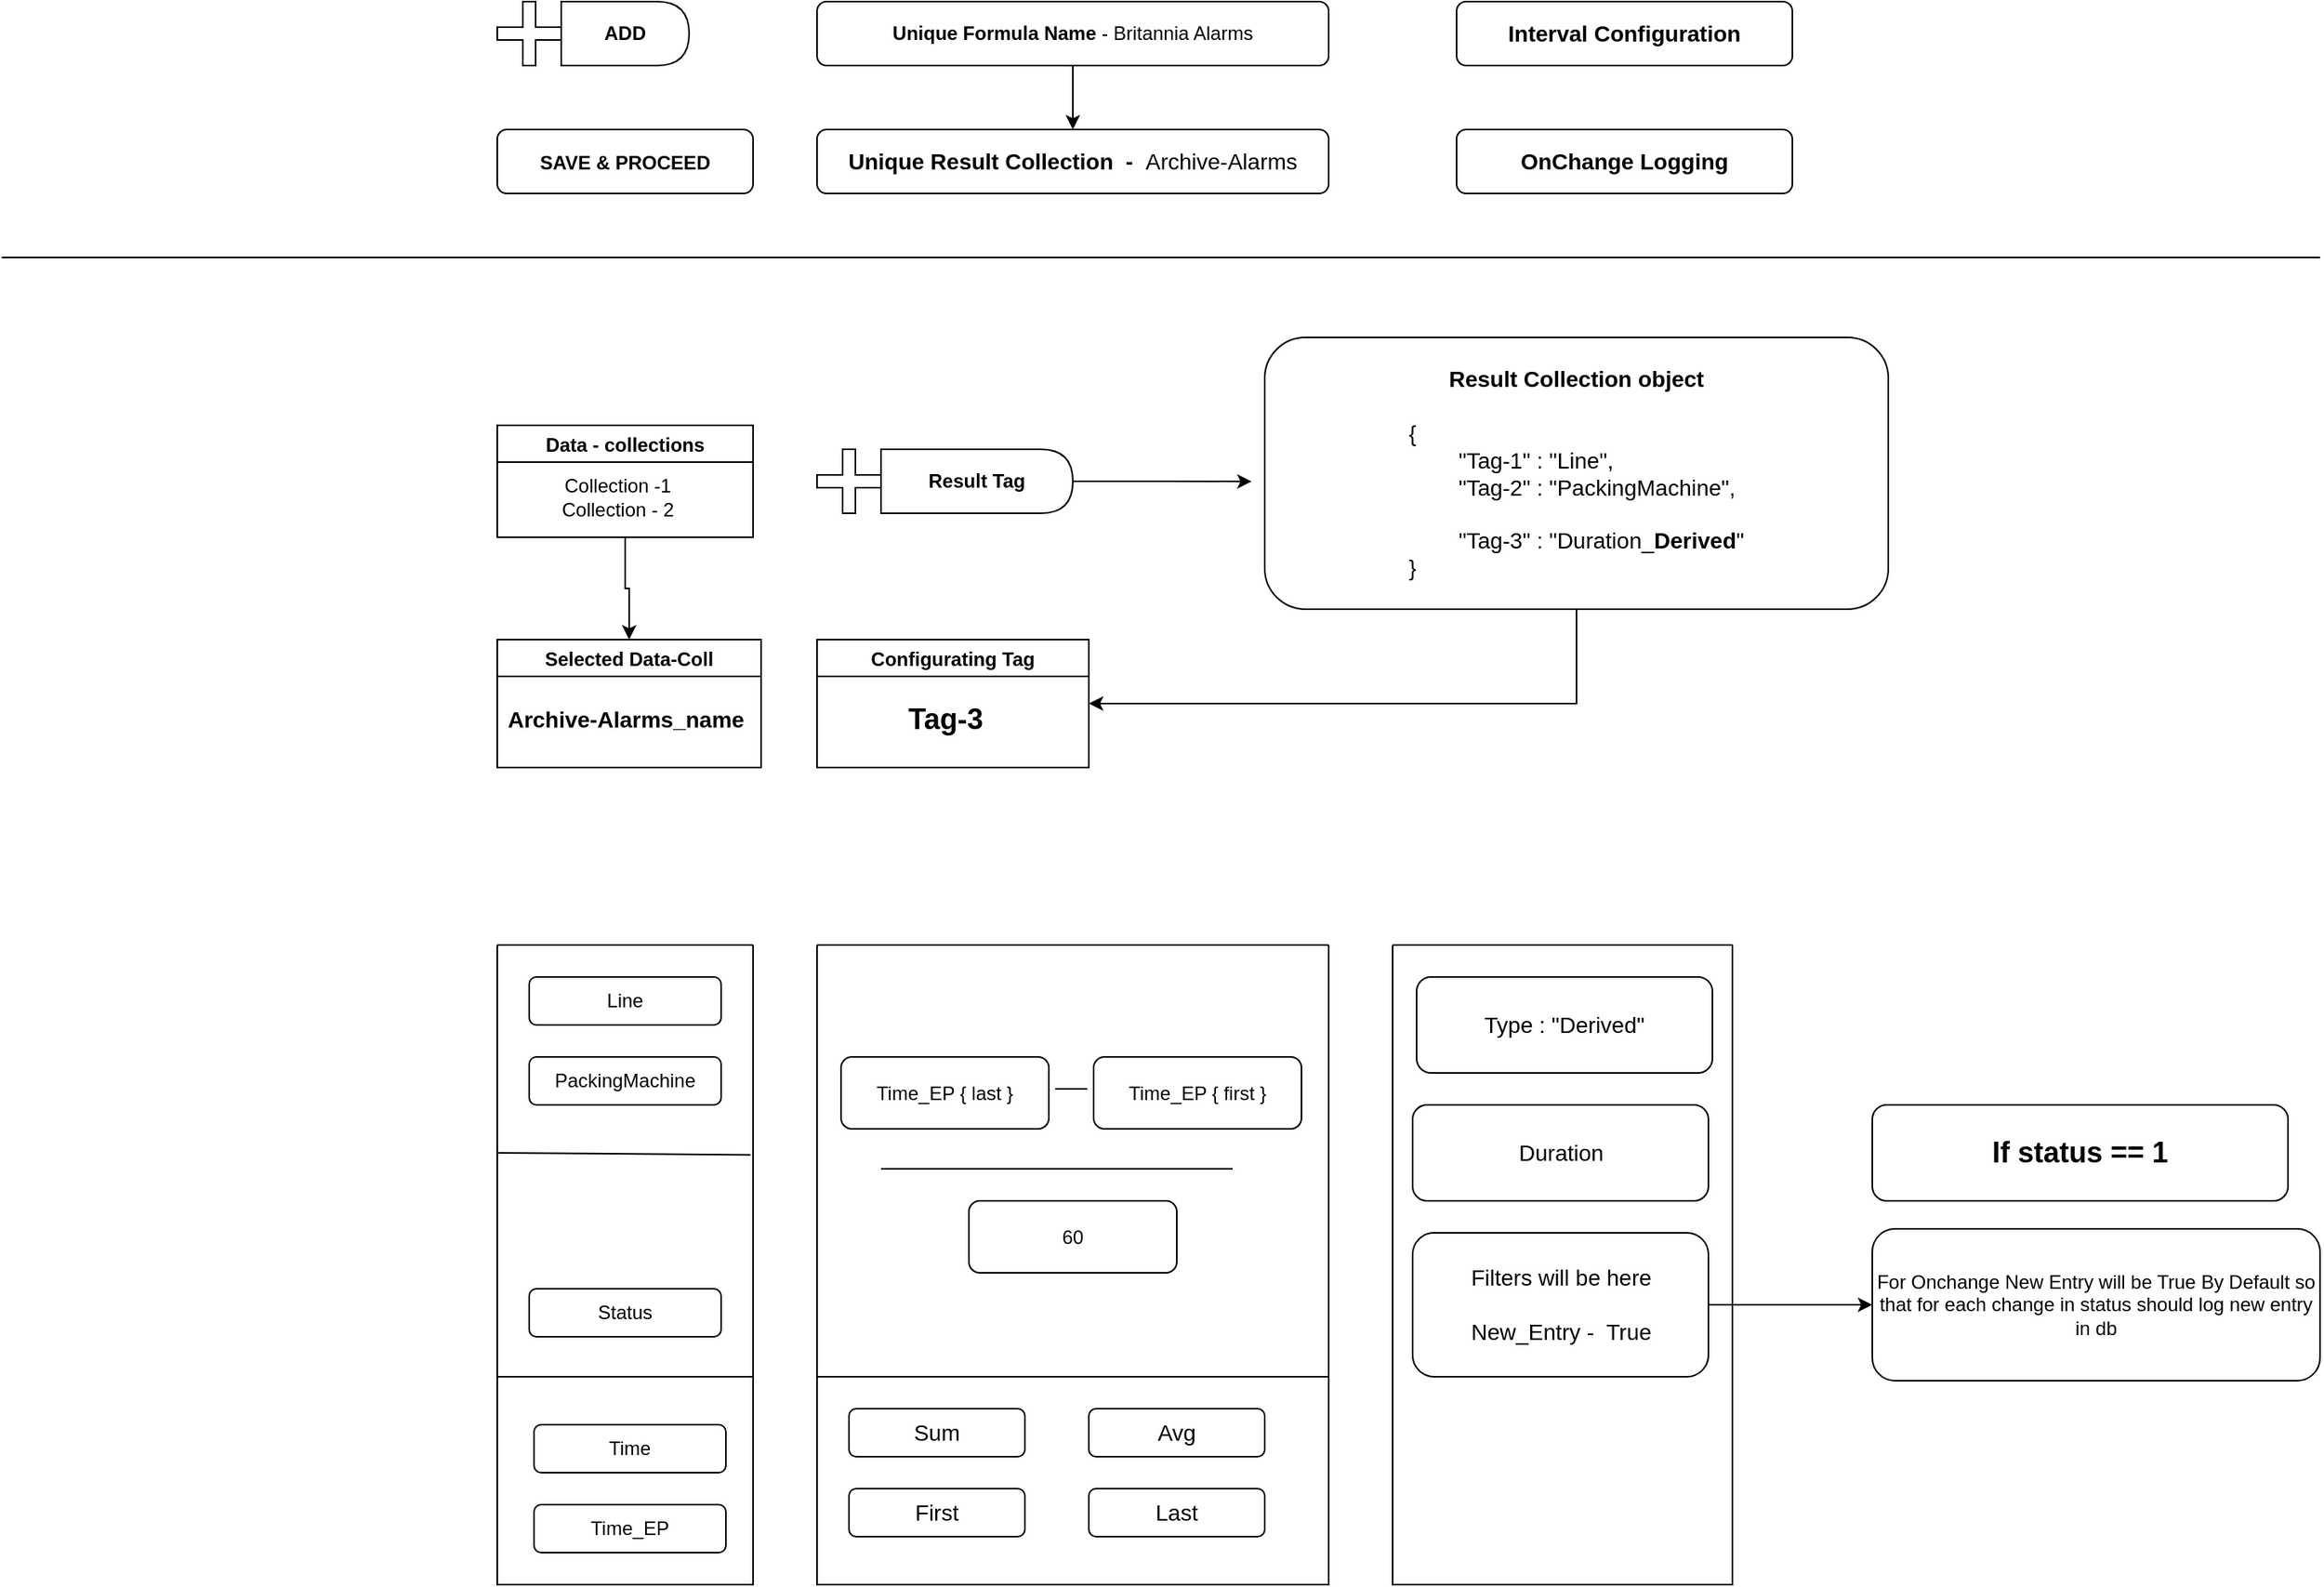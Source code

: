 <mxfile version="20.1.1" type="device"><diagram id="sAeJmGe4revhQlGqUF4L" name="Page-1"><mxGraphModel dx="2333" dy="1881" grid="1" gridSize="10" guides="1" tooltips="1" connect="1" arrows="1" fold="1" page="1" pageScale="1" pageWidth="850" pageHeight="1100" math="0" shadow="0"><root><mxCell id="0"/><mxCell id="1" parent="0"/><mxCell id="h_RIQxVNikC4ZKpky79w-1" style="edgeStyle=orthogonalEdgeStyle;rounded=0;orthogonalLoop=1;jettySize=auto;html=1;exitX=0.5;exitY=1;exitDx=0;exitDy=0;entryX=0.5;entryY=0;entryDx=0;entryDy=0;fontSize=14;" parent="1" source="h_RIQxVNikC4ZKpky79w-2" target="h_RIQxVNikC4ZKpky79w-5" edge="1"><mxGeometry relative="1" as="geometry"/></mxCell><mxCell id="h_RIQxVNikC4ZKpky79w-2" value="&lt;b&gt;Unique Formula Name&lt;/b&gt; - Britannia Alarms" style="rounded=1;whiteSpace=wrap;html=1;" parent="1" vertex="1"><mxGeometry x="280" y="-40" width="320" height="40" as="geometry"/></mxCell><mxCell id="h_RIQxVNikC4ZKpky79w-3" value="" style="shape=cross;whiteSpace=wrap;html=1;" parent="1" vertex="1"><mxGeometry x="80" y="-40" width="40" height="40" as="geometry"/></mxCell><mxCell id="h_RIQxVNikC4ZKpky79w-4" value="&lt;b&gt;ADD&lt;/b&gt;" style="shape=delay;whiteSpace=wrap;html=1;" parent="1" vertex="1"><mxGeometry x="120" y="-40" width="80" height="40" as="geometry"/></mxCell><mxCell id="h_RIQxVNikC4ZKpky79w-5" value="&lt;b&gt;Unique Result Collection&amp;nbsp; -&amp;nbsp; &lt;/b&gt;Archive-Alarms" style="rounded=1;whiteSpace=wrap;html=1;fontSize=14;" parent="1" vertex="1"><mxGeometry x="280" y="40" width="320" height="40" as="geometry"/></mxCell><mxCell id="h_RIQxVNikC4ZKpky79w-6" value="&lt;b&gt;&lt;font style=&quot;font-size: 12px;&quot;&gt;SAVE &amp;amp; PROCEED&lt;/font&gt;&lt;/b&gt;" style="rounded=1;whiteSpace=wrap;html=1;fontSize=14;" parent="1" vertex="1"><mxGeometry x="80" y="40" width="160" height="40" as="geometry"/></mxCell><mxCell id="h_RIQxVNikC4ZKpky79w-7" value="&lt;font style=&quot;font-size: 14px;&quot;&gt;&lt;b&gt;Interval Configuration&lt;/b&gt;&lt;/font&gt;" style="rounded=1;whiteSpace=wrap;html=1;" parent="1" vertex="1"><mxGeometry x="680" y="-40" width="210" height="40" as="geometry"/></mxCell><mxCell id="h_RIQxVNikC4ZKpky79w-9" value="&lt;font style=&quot;font-size: 14px;&quot;&gt;&lt;b&gt;OnChange Logging&lt;/b&gt;&lt;/font&gt;" style="rounded=1;whiteSpace=wrap;html=1;" parent="1" vertex="1"><mxGeometry x="680" y="40" width="210" height="40" as="geometry"/></mxCell><mxCell id="h_RIQxVNikC4ZKpky79w-11" value="" style="endArrow=none;html=1;rounded=0;fontSize=12;" parent="1" edge="1"><mxGeometry width="50" height="50" relative="1" as="geometry"><mxPoint x="-230" y="120" as="sourcePoint"/><mxPoint x="1220" y="120" as="targetPoint"/></mxGeometry></mxCell><mxCell id="h_RIQxVNikC4ZKpky79w-12" value="" style="swimlane;startSize=0;" parent="1" vertex="1"><mxGeometry x="80" y="550" width="160" height="400" as="geometry"><mxRectangle x="80" y="120" width="50" height="40" as="alternateBounds"/></mxGeometry></mxCell><mxCell id="h_RIQxVNikC4ZKpky79w-13" value="Line" style="rounded=1;whiteSpace=wrap;html=1;" parent="h_RIQxVNikC4ZKpky79w-12" vertex="1"><mxGeometry x="20" y="20" width="120" height="30" as="geometry"/></mxCell><mxCell id="h_RIQxVNikC4ZKpky79w-14" value="Time" style="rounded=1;whiteSpace=wrap;html=1;" parent="h_RIQxVNikC4ZKpky79w-12" vertex="1"><mxGeometry x="23" y="300" width="120" height="30" as="geometry"/></mxCell><mxCell id="h_RIQxVNikC4ZKpky79w-15" value="Time_EP" style="rounded=1;whiteSpace=wrap;html=1;" parent="h_RIQxVNikC4ZKpky79w-12" vertex="1"><mxGeometry x="23" y="350" width="120" height="30" as="geometry"/></mxCell><mxCell id="h_RIQxVNikC4ZKpky79w-16" value="Status" style="rounded=1;whiteSpace=wrap;html=1;" parent="h_RIQxVNikC4ZKpky79w-12" vertex="1"><mxGeometry x="20" y="215" width="120" height="30" as="geometry"/></mxCell><mxCell id="h_RIQxVNikC4ZKpky79w-17" value="" style="endArrow=none;html=1;rounded=0;fontSize=12;exitX=0;exitY=0.475;exitDx=0;exitDy=0;exitPerimeter=0;" parent="h_RIQxVNikC4ZKpky79w-12" edge="1"><mxGeometry width="50" height="50" relative="1" as="geometry"><mxPoint y="270" as="sourcePoint"/><mxPoint x="160" y="270" as="targetPoint"/></mxGeometry></mxCell><mxCell id="h_RIQxVNikC4ZKpky79w-18" value="PackingMachine" style="rounded=1;whiteSpace=wrap;html=1;" parent="h_RIQxVNikC4ZKpky79w-12" vertex="1"><mxGeometry x="20" y="70" width="120" height="30" as="geometry"/></mxCell><mxCell id="h_RIQxVNikC4ZKpky79w-20" value="" style="swimlane;startSize=0;" parent="1" vertex="1"><mxGeometry x="280" y="550" width="320" height="400" as="geometry"/></mxCell><mxCell id="h_RIQxVNikC4ZKpky79w-21" value="Time_EP { last }" style="rounded=1;whiteSpace=wrap;html=1;" parent="h_RIQxVNikC4ZKpky79w-20" vertex="1"><mxGeometry x="15" y="70" width="130" height="45" as="geometry"/></mxCell><mxCell id="h_RIQxVNikC4ZKpky79w-22" value="Sum" style="rounded=1;whiteSpace=wrap;html=1;fontSize=14;" parent="h_RIQxVNikC4ZKpky79w-20" vertex="1"><mxGeometry x="20" y="290" width="110" height="30" as="geometry"/></mxCell><mxCell id="h_RIQxVNikC4ZKpky79w-23" value="First" style="rounded=1;whiteSpace=wrap;html=1;fontSize=14;" parent="h_RIQxVNikC4ZKpky79w-20" vertex="1"><mxGeometry x="20" y="340" width="110" height="30" as="geometry"/></mxCell><mxCell id="h_RIQxVNikC4ZKpky79w-24" value="Avg" style="rounded=1;whiteSpace=wrap;html=1;fontSize=14;" parent="h_RIQxVNikC4ZKpky79w-20" vertex="1"><mxGeometry x="170" y="290" width="110" height="30" as="geometry"/></mxCell><mxCell id="h_RIQxVNikC4ZKpky79w-25" value="Last" style="rounded=1;whiteSpace=wrap;html=1;fontSize=14;" parent="h_RIQxVNikC4ZKpky79w-20" vertex="1"><mxGeometry x="170" y="340" width="110" height="30" as="geometry"/></mxCell><mxCell id="h_RIQxVNikC4ZKpky79w-26" value="Time_EP { first }" style="rounded=1;whiteSpace=wrap;html=1;" parent="h_RIQxVNikC4ZKpky79w-20" vertex="1"><mxGeometry x="173" y="70" width="130" height="45" as="geometry"/></mxCell><mxCell id="h_RIQxVNikC4ZKpky79w-27" value="" style="endArrow=none;html=1;rounded=0;fontSize=14;" parent="h_RIQxVNikC4ZKpky79w-20" edge="1"><mxGeometry width="50" height="50" relative="1" as="geometry"><mxPoint x="149" y="90" as="sourcePoint"/><mxPoint x="169" y="90" as="targetPoint"/></mxGeometry></mxCell><mxCell id="h_RIQxVNikC4ZKpky79w-28" value="60" style="rounded=1;whiteSpace=wrap;html=1;" parent="h_RIQxVNikC4ZKpky79w-20" vertex="1"><mxGeometry x="95" y="160" width="130" height="45" as="geometry"/></mxCell><mxCell id="h_RIQxVNikC4ZKpky79w-29" value="" style="swimlane;startSize=0;" parent="1" vertex="1"><mxGeometry x="640" y="550" width="212.5" height="400" as="geometry"/></mxCell><mxCell id="h_RIQxVNikC4ZKpky79w-30" value="Type : &quot;Derived&quot;" style="rounded=1;whiteSpace=wrap;html=1;fontSize=14;" parent="h_RIQxVNikC4ZKpky79w-29" vertex="1"><mxGeometry x="15" y="20" width="185" height="60" as="geometry"/></mxCell><mxCell id="h_RIQxVNikC4ZKpky79w-31" value="Filters will be here&lt;br&gt;&lt;br&gt;New_Entry -&amp;nbsp; True" style="rounded=1;whiteSpace=wrap;html=1;fontSize=14;" parent="h_RIQxVNikC4ZKpky79w-29" vertex="1"><mxGeometry x="12.5" y="180" width="185" height="90" as="geometry"/></mxCell><mxCell id="h_RIQxVNikC4ZKpky79w-32" value="Duration" style="rounded=1;whiteSpace=wrap;html=1;fontSize=14;" parent="h_RIQxVNikC4ZKpky79w-29" vertex="1"><mxGeometry x="12.5" y="100" width="185" height="60" as="geometry"/></mxCell><mxCell id="h_RIQxVNikC4ZKpky79w-33" value="" style="shape=image;html=1;verticalAlign=top;verticalLabelPosition=bottom;labelBackgroundColor=#ffffff;imageAspect=0;aspect=fixed;image=https://cdn2.iconfinder.com/data/icons/splashyIcons/button_save.png;fontSize=14;" parent="h_RIQxVNikC4ZKpky79w-29" vertex="1"><mxGeometry x="50" y="280" width="110" height="110" as="geometry"/></mxCell><mxCell id="h_RIQxVNikC4ZKpky79w-34" value="" style="edgeStyle=orthogonalEdgeStyle;rounded=0;orthogonalLoop=1;jettySize=auto;html=1;fontSize=14;entryX=0.5;entryY=0;entryDx=0;entryDy=0;" parent="1" source="h_RIQxVNikC4ZKpky79w-35" target="h_RIQxVNikC4ZKpky79w-37" edge="1"><mxGeometry relative="1" as="geometry"/></mxCell><mxCell id="h_RIQxVNikC4ZKpky79w-35" value="Data - collections" style="swimlane;" parent="1" vertex="1"><mxGeometry x="80" y="225" width="160" height="70" as="geometry"/></mxCell><mxCell id="h_RIQxVNikC4ZKpky79w-36" value="Collection -1&lt;br&gt;Collection - 2" style="text;html=1;align=center;verticalAlign=middle;resizable=0;points=[];autosize=1;strokeColor=none;fillColor=none;" parent="h_RIQxVNikC4ZKpky79w-35" vertex="1"><mxGeometry x="30" y="25" width="90" height="40" as="geometry"/></mxCell><mxCell id="h_RIQxVNikC4ZKpky79w-37" value="Selected Data-Coll" style="swimlane;" parent="1" vertex="1"><mxGeometry x="80" y="359" width="165" height="80" as="geometry"/></mxCell><mxCell id="h_RIQxVNikC4ZKpky79w-38" value="&lt;font style=&quot;font-size: 14px;&quot;&gt;&lt;b&gt;Archive-Alarms_name&lt;/b&gt;&lt;/font&gt;" style="text;html=1;align=center;verticalAlign=middle;resizable=0;points=[];autosize=1;strokeColor=none;fillColor=none;" parent="h_RIQxVNikC4ZKpky79w-37" vertex="1"><mxGeometry x="-5" y="35" width="170" height="30" as="geometry"/></mxCell><mxCell id="h_RIQxVNikC4ZKpky79w-39" style="edgeStyle=orthogonalEdgeStyle;rounded=0;orthogonalLoop=1;jettySize=auto;html=1;exitX=0.5;exitY=1;exitDx=0;exitDy=0;entryX=1;entryY=0.5;entryDx=0;entryDy=0;fontSize=14;" parent="1" source="h_RIQxVNikC4ZKpky79w-40" target="h_RIQxVNikC4ZKpky79w-45" edge="1"><mxGeometry relative="1" as="geometry"/></mxCell><mxCell id="h_RIQxVNikC4ZKpky79w-40" value="&lt;b&gt;Result Collection object&lt;/b&gt;&lt;br&gt;&lt;div style=&quot;text-align: left;&quot;&gt;&lt;span style=&quot;background-color: initial;&quot;&gt;&lt;br&gt;&lt;/span&gt;&lt;/div&gt;&lt;div style=&quot;text-align: left;&quot;&gt;&lt;span style=&quot;background-color: initial;&quot;&gt;{&amp;nbsp; &amp;nbsp; &amp;nbsp; &amp;nbsp;&lt;/span&gt;&lt;/div&gt;&lt;div style=&quot;text-align: left;&quot;&gt;&lt;span style=&quot;background-color: initial;&quot;&gt;&amp;nbsp; &amp;nbsp; &amp;nbsp; &amp;nbsp; &quot;Tag-1&quot; : &quot;Line&quot;,&lt;/span&gt;&lt;/div&gt;&lt;div style=&quot;text-align: left;&quot;&gt;&lt;span style=&quot;background-color: initial;&quot;&gt;&amp;nbsp; &amp;nbsp; &amp;nbsp; &amp;nbsp; &quot;Tag-2&quot; : &quot;PackingMachine&quot;,&amp;nbsp;&lt;/span&gt;&lt;/div&gt;&lt;div style=&quot;text-align: left;&quot;&gt;&lt;span style=&quot;background-color: initial;&quot;&gt;&amp;nbsp; &amp;nbsp; &amp;nbsp;&lt;/span&gt;&lt;/div&gt;&lt;div style=&quot;text-align: left;&quot;&gt;&lt;span style=&quot;background-color: initial;&quot;&gt;&amp;nbsp; &amp;nbsp; &amp;nbsp; &amp;nbsp; &quot;Tag-3&quot; : &quot;Duration_&lt;b&gt;Derived&lt;/b&gt;&quot;&lt;/span&gt;&lt;/div&gt;&lt;div style=&quot;text-align: left;&quot;&gt;&lt;span style=&quot;background-color: initial;&quot;&gt;}&lt;/span&gt;&lt;/div&gt;" style="rounded=1;whiteSpace=wrap;html=1;fontSize=14;" parent="1" vertex="1"><mxGeometry x="560" y="170" width="390" height="170" as="geometry"/></mxCell><mxCell id="h_RIQxVNikC4ZKpky79w-41" value="" style="shape=cross;whiteSpace=wrap;html=1;" parent="1" vertex="1"><mxGeometry x="280" y="240" width="40" height="40" as="geometry"/></mxCell><mxCell id="h_RIQxVNikC4ZKpky79w-42" style="edgeStyle=orthogonalEdgeStyle;rounded=0;orthogonalLoop=1;jettySize=auto;html=1;exitX=1;exitY=0.5;exitDx=0;exitDy=0;entryX=-0.021;entryY=0.53;entryDx=0;entryDy=0;entryPerimeter=0;fontSize=12;" parent="1" source="h_RIQxVNikC4ZKpky79w-43" target="h_RIQxVNikC4ZKpky79w-40" edge="1"><mxGeometry relative="1" as="geometry"/></mxCell><mxCell id="h_RIQxVNikC4ZKpky79w-43" value="&lt;b&gt;Result Tag&lt;/b&gt;" style="shape=delay;whiteSpace=wrap;html=1;" parent="1" vertex="1"><mxGeometry x="320" y="240" width="120" height="40" as="geometry"/></mxCell><mxCell id="h_RIQxVNikC4ZKpky79w-44" value="" style="endArrow=none;html=1;rounded=0;fontSize=12;exitX=0.004;exitY=0.415;exitDx=0;exitDy=0;exitPerimeter=0;entryX=0.99;entryY=0.418;entryDx=0;entryDy=0;entryPerimeter=0;" parent="1" edge="1"><mxGeometry width="50" height="50" relative="1" as="geometry"><mxPoint x="80.64" y="680.0" as="sourcePoint"/><mxPoint x="238.4" y="681.2" as="targetPoint"/></mxGeometry></mxCell><mxCell id="h_RIQxVNikC4ZKpky79w-45" value="Configurating Tag" style="swimlane;startSize=23;" parent="1" vertex="1"><mxGeometry x="280" y="359" width="170" height="80" as="geometry"/></mxCell><mxCell id="h_RIQxVNikC4ZKpky79w-46" value="&lt;font style=&quot;font-size: 18px;&quot;&gt;&lt;b style=&quot;&quot;&gt;Tag-3&lt;/b&gt;&lt;/font&gt;" style="text;html=1;align=center;verticalAlign=middle;resizable=0;points=[];autosize=1;strokeColor=none;fillColor=none;" parent="h_RIQxVNikC4ZKpky79w-45" vertex="1"><mxGeometry x="45" y="30" width="70" height="40" as="geometry"/></mxCell><mxCell id="h_RIQxVNikC4ZKpky79w-47" value="" style="endArrow=none;html=1;rounded=0;fontSize=14;" parent="1" edge="1"><mxGeometry width="50" height="50" relative="1" as="geometry"><mxPoint x="280" y="820" as="sourcePoint"/><mxPoint x="600" y="820" as="targetPoint"/></mxGeometry></mxCell><mxCell id="h_RIQxVNikC4ZKpky79w-48" value="For Onchange New Entry will be True By Default so that for each change in status should log new entry in db" style="rounded=1;whiteSpace=wrap;html=1;" parent="1" vertex="1"><mxGeometry x="940" y="727.5" width="280" height="95" as="geometry"/></mxCell><mxCell id="h_RIQxVNikC4ZKpky79w-49" style="edgeStyle=orthogonalEdgeStyle;rounded=0;orthogonalLoop=1;jettySize=auto;html=1;exitX=1;exitY=0.5;exitDx=0;exitDy=0;entryX=0;entryY=0.5;entryDx=0;entryDy=0;" parent="1" source="h_RIQxVNikC4ZKpky79w-31" target="h_RIQxVNikC4ZKpky79w-48" edge="1"><mxGeometry relative="1" as="geometry"/></mxCell><mxCell id="h_RIQxVNikC4ZKpky79w-50" value="" style="endArrow=none;html=1;rounded=0;fontSize=14;" parent="1" edge="1"><mxGeometry width="50" height="50" relative="1" as="geometry"><mxPoint x="320" y="690" as="sourcePoint"/><mxPoint x="540" y="690" as="targetPoint"/></mxGeometry></mxCell><mxCell id="h_RIQxVNikC4ZKpky79w-51" value="&lt;b&gt;&lt;font style=&quot;font-size: 18px;&quot;&gt;If status == 1&lt;/font&gt;&lt;/b&gt;" style="rounded=1;whiteSpace=wrap;html=1;" parent="1" vertex="1"><mxGeometry x="940" y="650" width="260" height="60" as="geometry"/></mxCell></root></mxGraphModel></diagram></mxfile>